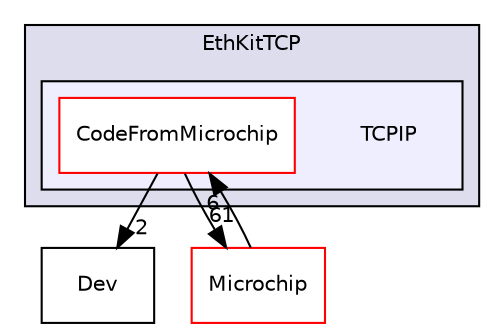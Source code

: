 digraph "C:/Users/mainuser/Desktop/School/SeniorProject/EthKitTCP/TCPIP" {
  compound=true
  node [ fontsize="10", fontname="Helvetica"];
  edge [ labelfontsize="10", labelfontname="Helvetica"];
  subgraph clusterdir_cb3d5849c826c1a52ebe828f18b7b7c3 {
    graph [ bgcolor="#ddddee", pencolor="black", label="EthKitTCP" fontname="Helvetica", fontsize="10", URL="dir_cb3d5849c826c1a52ebe828f18b7b7c3.html"]
  subgraph clusterdir_85d0404e6ddcb97f271635c649e4cbcf {
    graph [ bgcolor="#eeeeff", pencolor="black", label="" URL="dir_85d0404e6ddcb97f271635c649e4cbcf.html"];
    dir_85d0404e6ddcb97f271635c649e4cbcf [shape=plaintext label="TCPIP"];
    dir_a3f490b2f4555a8f4f955248a68e059a [shape=box label="CodeFromMicrochip" color="red" fillcolor="white" style="filled" URL="dir_a3f490b2f4555a8f4f955248a68e059a.html"];
  }
  }
  dir_89418b79a311ab7e2dcdb91af94c7a81 [shape=box label="Dev" URL="dir_89418b79a311ab7e2dcdb91af94c7a81.html"];
  dir_75a0e0ee32de9d5f6d78f757d89d8692 [shape=box label="Microchip" fillcolor="white" style="filled" color="red" URL="dir_75a0e0ee32de9d5f6d78f757d89d8692.html"];
  dir_75a0e0ee32de9d5f6d78f757d89d8692->dir_a3f490b2f4555a8f4f955248a68e059a [headlabel="6", labeldistance=1.5 headhref="dir_000004_000014.html"];
  dir_a3f490b2f4555a8f4f955248a68e059a->dir_89418b79a311ab7e2dcdb91af94c7a81 [headlabel="2", labeldistance=1.5 headhref="dir_000014_000003.html"];
  dir_a3f490b2f4555a8f4f955248a68e059a->dir_75a0e0ee32de9d5f6d78f757d89d8692 [headlabel="61", labeldistance=1.5 headhref="dir_000014_000004.html"];
}
